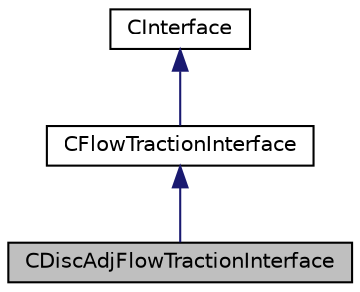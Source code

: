 digraph "CDiscAdjFlowTractionInterface"
{
 // LATEX_PDF_SIZE
  edge [fontname="Helvetica",fontsize="10",labelfontname="Helvetica",labelfontsize="10"];
  node [fontname="Helvetica",fontsize="10",shape=record];
  Node1 [label="CDiscAdjFlowTractionInterface",height=0.2,width=0.4,color="black", fillcolor="grey75", style="filled", fontcolor="black",tooltip="Fluid-structure interface (forces or tractions) for discrete adjoint problems."];
  Node2 -> Node1 [dir="back",color="midnightblue",fontsize="10",style="solid",fontname="Helvetica"];
  Node2 [label="CFlowTractionInterface",height=0.2,width=0.4,color="black", fillcolor="white", style="filled",URL="$classCFlowTractionInterface.html",tooltip="Fluid-structure interface (forces or tractions)."];
  Node3 -> Node2 [dir="back",color="midnightblue",fontsize="10",style="solid",fontname="Helvetica"];
  Node3 [label="CInterface",height=0.2,width=0.4,color="black", fillcolor="white", style="filled",URL="$classCInterface.html",tooltip="Main class for defining the physical transfer of information."];
}

